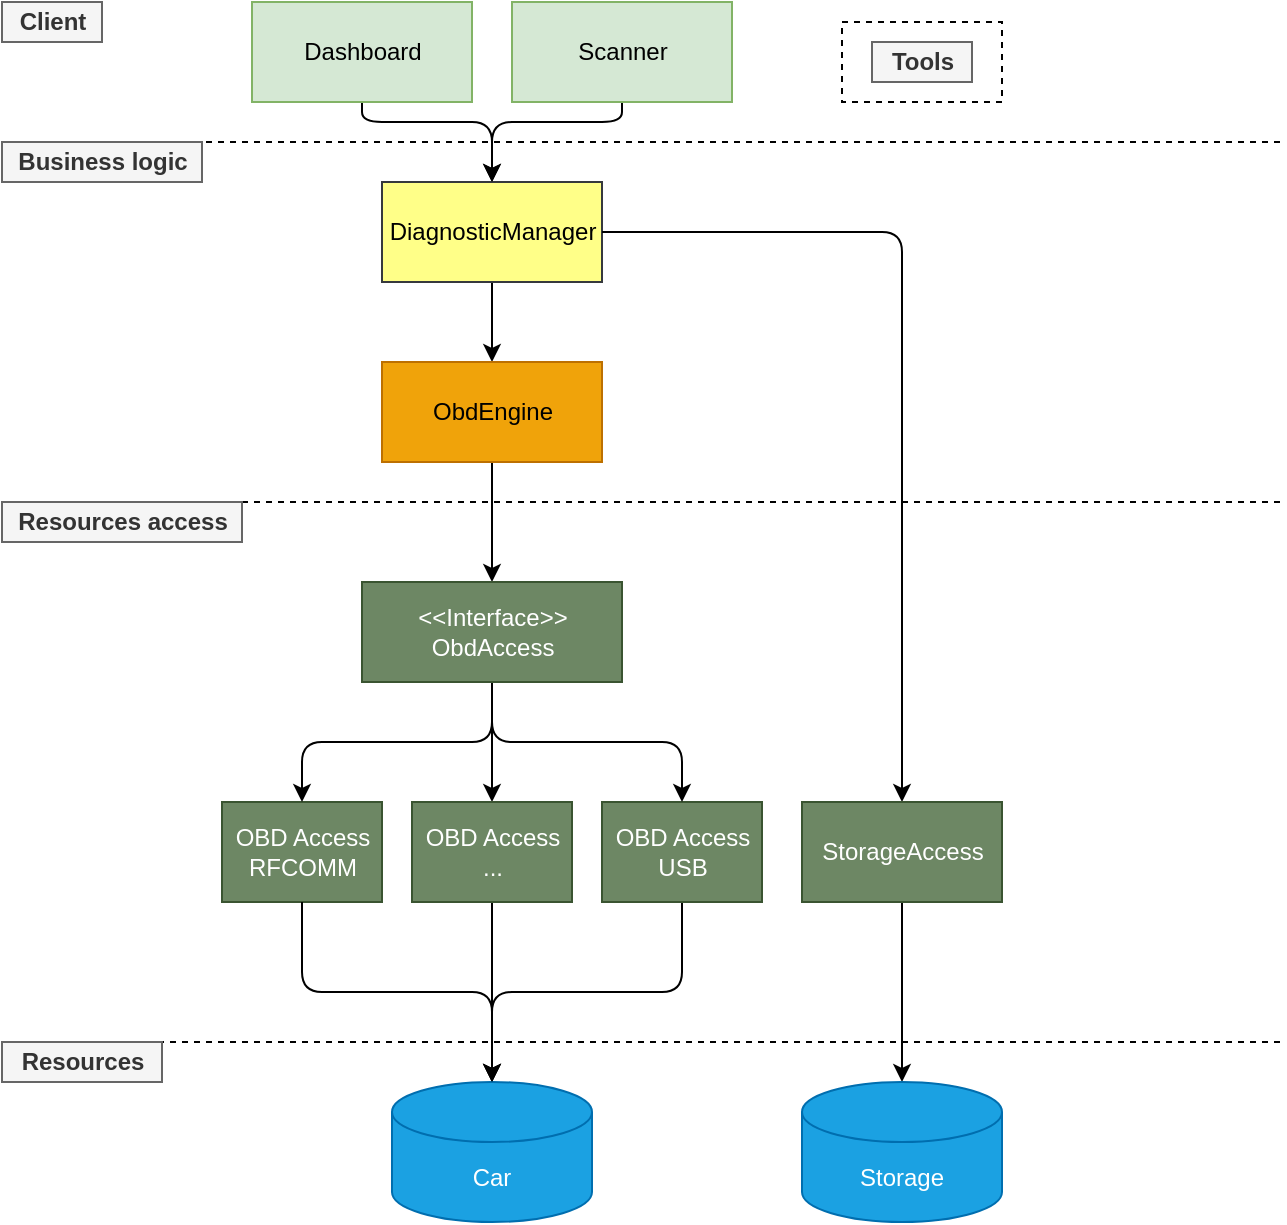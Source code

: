 <mxfile version="15.8.4" type="device" pages="7"><diagram id="Eblkz7ydq36cEkhcAAzR" name="System project"><mxGraphModel dx="1350" dy="878" grid="1" gridSize="10" guides="1" tooltips="1" connect="1" arrows="1" fold="1" page="1" pageScale="1" pageWidth="827" pageHeight="1169" math="0" shadow="0"><root><mxCell id="0"/><mxCell id="1" parent="0"/><mxCell id="wrZVpMu9qTemlNpb2qhN-36" style="edgeStyle=orthogonalEdgeStyle;rounded=1;orthogonalLoop=1;jettySize=auto;html=1;exitX=0.5;exitY=1;exitDx=0;exitDy=0;entryX=0.5;entryY=0;entryDx=0;entryDy=0;entryPerimeter=0;" parent="1" source="wrZVpMu9qTemlNpb2qhN-34" target="wrZVpMu9qTemlNpb2qhN-24" edge="1"><mxGeometry relative="1" as="geometry"><mxPoint x="245" y="450" as="targetPoint"/></mxGeometry></mxCell><mxCell id="wrZVpMu9qTemlNpb2qhN-4" style="edgeStyle=orthogonalEdgeStyle;rounded=1;orthogonalLoop=1;jettySize=auto;html=1;exitX=0.5;exitY=1;exitDx=0;exitDy=0;entryX=0.5;entryY=0;entryDx=0;entryDy=0;" parent="1" source="wrZVpMu9qTemlNpb2qhN-2" target="wrZVpMu9qTemlNpb2qhN-3" edge="1"><mxGeometry relative="1" as="geometry"><Array as="points"><mxPoint x="180" y="60"/><mxPoint x="245" y="60"/></Array></mxGeometry></mxCell><mxCell id="wrZVpMu9qTemlNpb2qhN-2" value="Dashboard" style="html=1;fillColor=#d5e8d4;strokeColor=#82b366;" parent="1" vertex="1"><mxGeometry x="125" width="110" height="50" as="geometry"/></mxCell><mxCell id="wrZVpMu9qTemlNpb2qhN-6" value="" style="edgeStyle=orthogonalEdgeStyle;rounded=0;orthogonalLoop=1;jettySize=auto;html=1;" parent="1" source="wrZVpMu9qTemlNpb2qhN-3" target="wrZVpMu9qTemlNpb2qhN-5" edge="1"><mxGeometry relative="1" as="geometry"/></mxCell><mxCell id="wrZVpMu9qTemlNpb2qhN-3" value="&lt;div&gt;DiagnosticManager&lt;/div&gt;" style="html=1;fillColor=#ffff88;strokeColor=#36393d;" parent="1" vertex="1"><mxGeometry x="190" y="90" width="110" height="50" as="geometry"/></mxCell><mxCell id="wrZVpMu9qTemlNpb2qhN-8" value="" style="edgeStyle=orthogonalEdgeStyle;rounded=0;orthogonalLoop=1;jettySize=auto;html=1;entryX=0.5;entryY=0;entryDx=0;entryDy=0;" parent="1" source="wrZVpMu9qTemlNpb2qhN-5" target="wrZVpMu9qTemlNpb2qhN-10" edge="1"><mxGeometry relative="1" as="geometry"/></mxCell><mxCell id="wrZVpMu9qTemlNpb2qhN-33" style="edgeStyle=orthogonalEdgeStyle;rounded=1;orthogonalLoop=1;jettySize=auto;html=1;exitX=1;exitY=0.5;exitDx=0;exitDy=0;entryX=0.5;entryY=0;entryDx=0;entryDy=0;" parent="1" source="wrZVpMu9qTemlNpb2qhN-3" target="wrZVpMu9qTemlNpb2qhN-18" edge="1"><mxGeometry relative="1" as="geometry"><mxPoint x="460" y="530" as="targetPoint"/></mxGeometry></mxCell><mxCell id="wrZVpMu9qTemlNpb2qhN-5" value="ObdEngine" style="html=1;fillColor=#f0a30a;fontColor=#000000;strokeColor=#BD7000;" parent="1" vertex="1"><mxGeometry x="190" y="180" width="110" height="50" as="geometry"/></mxCell><mxCell id="wrZVpMu9qTemlNpb2qhN-7" value="&lt;div&gt;OBD Access &lt;br&gt;&lt;/div&gt;&lt;div&gt;RFCOMM&lt;/div&gt;" style="html=1;fillColor=#6d8764;strokeColor=#3A5431;fontColor=#ffffff;" parent="1" vertex="1"><mxGeometry x="110" y="400" width="80" height="50" as="geometry"/></mxCell><mxCell id="wrZVpMu9qTemlNpb2qhN-15" style="edgeStyle=orthogonalEdgeStyle;rounded=1;orthogonalLoop=1;jettySize=auto;html=1;exitX=0.5;exitY=1;exitDx=0;exitDy=0;entryX=0.5;entryY=0;entryDx=0;entryDy=0;entryPerimeter=0;" parent="1" source="wrZVpMu9qTemlNpb2qhN-9" target="wrZVpMu9qTemlNpb2qhN-24" edge="1"><mxGeometry relative="1" as="geometry"><mxPoint x="245" y="450" as="targetPoint"/></mxGeometry></mxCell><mxCell id="wrZVpMu9qTemlNpb2qhN-9" value="&lt;div&gt;OBD Access&lt;/div&gt;&lt;div&gt;USB&lt;br&gt;&lt;/div&gt;" style="html=1;fillColor=#6d8764;strokeColor=#3A5431;fontColor=#ffffff;" parent="1" vertex="1"><mxGeometry x="300" y="400" width="80" height="50" as="geometry"/></mxCell><mxCell id="wrZVpMu9qTemlNpb2qhN-11" style="edgeStyle=orthogonalEdgeStyle;rounded=1;orthogonalLoop=1;jettySize=auto;html=1;exitX=0.5;exitY=1;exitDx=0;exitDy=0;entryX=0.5;entryY=0;entryDx=0;entryDy=0;" parent="1" source="wrZVpMu9qTemlNpb2qhN-10" target="wrZVpMu9qTemlNpb2qhN-7" edge="1"><mxGeometry relative="1" as="geometry"/></mxCell><mxCell id="wrZVpMu9qTemlNpb2qhN-12" style="edgeStyle=orthogonalEdgeStyle;rounded=1;orthogonalLoop=1;jettySize=auto;html=1;exitX=0.5;exitY=1;exitDx=0;exitDy=0;entryX=0.5;entryY=0;entryDx=0;entryDy=0;strokeColor=default;" parent="1" source="wrZVpMu9qTemlNpb2qhN-10" target="wrZVpMu9qTemlNpb2qhN-9" edge="1"><mxGeometry relative="1" as="geometry"/></mxCell><mxCell id="wrZVpMu9qTemlNpb2qhN-35" style="edgeStyle=orthogonalEdgeStyle;rounded=1;orthogonalLoop=1;jettySize=auto;html=1;exitX=0.5;exitY=1;exitDx=0;exitDy=0;entryX=0.5;entryY=0;entryDx=0;entryDy=0;" parent="1" source="wrZVpMu9qTemlNpb2qhN-10" target="wrZVpMu9qTemlNpb2qhN-34" edge="1"><mxGeometry relative="1" as="geometry"/></mxCell><mxCell id="wrZVpMu9qTemlNpb2qhN-10" value="&lt;div&gt;&amp;lt;&amp;lt;Interface&amp;gt;&amp;gt;&lt;/div&gt;ObdAccess" style="html=1;fillColor=#6d8764;strokeColor=#3A5431;fontColor=#ffffff;" parent="1" vertex="1"><mxGeometry x="180" y="290" width="130" height="50" as="geometry"/></mxCell><mxCell id="wrZVpMu9qTemlNpb2qhN-37" style="edgeStyle=orthogonalEdgeStyle;rounded=1;orthogonalLoop=1;jettySize=auto;html=1;exitX=0.5;exitY=1;exitDx=0;exitDy=0;entryX=0.5;entryY=0;entryDx=0;entryDy=0;entryPerimeter=0;strokeColor=default;" parent="1" source="wrZVpMu9qTemlNpb2qhN-18" target="wrZVpMu9qTemlNpb2qhN-26" edge="1"><mxGeometry relative="1" as="geometry"/></mxCell><mxCell id="wrZVpMu9qTemlNpb2qhN-18" value="StorageAccess" style="html=1;fillColor=#6d8764;fontColor=#ffffff;strokeColor=#3A5431;" parent="1" vertex="1"><mxGeometry x="400" y="400" width="100" height="50" as="geometry"/></mxCell><mxCell id="wrZVpMu9qTemlNpb2qhN-24" value="Car" style="shape=cylinder3;whiteSpace=wrap;html=1;boundedLbl=1;backgroundOutline=1;size=15;fillColor=#1ba1e2;fontColor=#ffffff;strokeColor=#006EAF;" parent="1" vertex="1"><mxGeometry x="195" y="540" width="100" height="70" as="geometry"/></mxCell><mxCell id="wrZVpMu9qTemlNpb2qhN-26" value="Storage" style="shape=cylinder3;whiteSpace=wrap;html=1;boundedLbl=1;backgroundOutline=1;size=15;fillColor=#1ba1e2;fontColor=#ffffff;strokeColor=#006EAF;" parent="1" vertex="1"><mxGeometry x="400" y="540" width="100" height="70" as="geometry"/></mxCell><mxCell id="wrZVpMu9qTemlNpb2qhN-30" value="" style="endArrow=none;dashed=1;html=1;rounded=0;startArrow=none;" parent="1" edge="1"><mxGeometry width="50" height="50" relative="1" as="geometry"><mxPoint y="70" as="sourcePoint"/><mxPoint x="640" y="70" as="targetPoint"/></mxGeometry></mxCell><mxCell id="wrZVpMu9qTemlNpb2qhN-31" value="" style="endArrow=none;dashed=1;html=1;rounded=0;" parent="1" edge="1"><mxGeometry width="50" height="50" relative="1" as="geometry"><mxPoint y="250" as="sourcePoint"/><mxPoint x="640" y="250" as="targetPoint"/></mxGeometry></mxCell><mxCell id="wrZVpMu9qTemlNpb2qhN-32" value="" style="endArrow=none;dashed=1;html=1;rounded=0;" parent="1" edge="1"><mxGeometry width="50" height="50" relative="1" as="geometry"><mxPoint y="520" as="sourcePoint"/><mxPoint x="640" y="520" as="targetPoint"/></mxGeometry></mxCell><mxCell id="wrZVpMu9qTemlNpb2qhN-34" value="&lt;div&gt;OBD Access &lt;br&gt;&lt;/div&gt;&lt;div&gt;...&lt;/div&gt;" style="html=1;fillColor=#6d8764;strokeColor=#3A5431;fontColor=#ffffff;" parent="1" vertex="1"><mxGeometry x="205" y="400" width="80" height="50" as="geometry"/></mxCell><mxCell id="sGM55MWIoG-JUmspsjVh-1" value="&lt;b&gt;Client&lt;/b&gt;" style="text;html=1;align=center;verticalAlign=middle;resizable=0;points=[];autosize=1;strokeColor=#666666;fillColor=#f5f5f5;fontColor=#333333;" parent="1" vertex="1"><mxGeometry width="50" height="20" as="geometry"/></mxCell><mxCell id="sGM55MWIoG-JUmspsjVh-3" value="&lt;b&gt;Resources access&lt;/b&gt;" style="text;html=1;align=center;verticalAlign=middle;resizable=0;points=[];autosize=1;strokeColor=#666666;fillColor=#f5f5f5;fontColor=#333333;" parent="1" vertex="1"><mxGeometry y="250" width="120" height="20" as="geometry"/></mxCell><mxCell id="sGM55MWIoG-JUmspsjVh-4" value="&lt;b&gt;Resources&lt;/b&gt;" style="text;html=1;align=center;verticalAlign=middle;resizable=0;points=[];autosize=1;strokeColor=#666666;fillColor=#f5f5f5;fontColor=#333333;" parent="1" vertex="1"><mxGeometry y="520" width="80" height="20" as="geometry"/></mxCell><mxCell id="sGM55MWIoG-JUmspsjVh-2" value="&lt;b&gt;Business logic&lt;/b&gt;" style="text;html=1;align=center;verticalAlign=middle;resizable=0;points=[];autosize=1;strokeColor=#666666;fillColor=#f5f5f5;fontColor=#333333;" parent="1" vertex="1"><mxGeometry y="70" width="100" height="20" as="geometry"/></mxCell><mxCell id="sGM55MWIoG-JUmspsjVh-7" value="" style="rounded=0;whiteSpace=wrap;html=1;dashed=1;" parent="1" vertex="1"><mxGeometry x="420" y="10" width="80" height="40" as="geometry"/></mxCell><mxCell id="sGM55MWIoG-JUmspsjVh-8" value="&lt;b&gt;Tools&lt;/b&gt;" style="text;html=1;align=center;verticalAlign=middle;resizable=0;points=[];autosize=1;strokeColor=#666666;fillColor=#f5f5f5;fontColor=#333333;" parent="1" vertex="1"><mxGeometry x="435" y="20" width="50" height="20" as="geometry"/></mxCell><mxCell id="wrZVpMu9qTemlNpb2qhN-14" value="" style="edgeStyle=orthogonalEdgeStyle;rounded=1;orthogonalLoop=1;jettySize=auto;html=1;exitX=0.5;exitY=1;exitDx=0;exitDy=0;entryX=0.5;entryY=0;entryDx=0;entryDy=0;entryPerimeter=0;" parent="1" source="wrZVpMu9qTemlNpb2qhN-7" target="wrZVpMu9qTemlNpb2qhN-24" edge="1"><mxGeometry relative="1" as="geometry"><mxPoint x="245" y="450" as="targetPoint"/></mxGeometry></mxCell><mxCell id="1Q0bcrC04NjzK_FqETda-4" style="edgeStyle=orthogonalEdgeStyle;rounded=1;orthogonalLoop=1;jettySize=auto;html=1;exitX=0.5;exitY=1;exitDx=0;exitDy=0;" parent="1" source="1Q0bcrC04NjzK_FqETda-3" target="wrZVpMu9qTemlNpb2qhN-3" edge="1"><mxGeometry relative="1" as="geometry"><Array as="points"><mxPoint x="310" y="60"/><mxPoint x="245" y="60"/></Array></mxGeometry></mxCell><mxCell id="1Q0bcrC04NjzK_FqETda-3" value="Scanner" style="html=1;fillColor=#d5e8d4;strokeColor=#82b366;" parent="1" vertex="1"><mxGeometry x="255" width="110" height="50" as="geometry"/></mxCell></root></mxGraphModel></diagram><diagram id="hPBxp3c6GvDHZrLhAjdE" name="ObdAccess"><mxGraphModel dx="1350" dy="878" grid="1" gridSize="10" guides="1" tooltips="1" connect="1" arrows="1" fold="1" page="1" pageScale="1" pageWidth="827" pageHeight="1169" math="0" shadow="0"><root><mxCell id="4GkIKCIpm-5E7sdGIat--0"/><mxCell id="4GkIKCIpm-5E7sdGIat--1" parent="4GkIKCIpm-5E7sdGIat--0"/><mxCell id="pNb6M-3uCnVwQTCYOCMN-6" value="" style="edgeStyle=orthogonalEdgeStyle;rounded=0;orthogonalLoop=1;jettySize=auto;html=1;startArrow=block;startFill=0;endArrow=none;endFill=0;startSize=10;entryX=0.5;entryY=0;entryDx=0;entryDy=0;exitX=0.499;exitY=1.005;exitDx=0;exitDy=0;exitPerimeter=0;" parent="4GkIKCIpm-5E7sdGIat--1" source="SKNM0WLe2hemPjMfySuO-2" target="pNb6M-3uCnVwQTCYOCMN-0" edge="1"><mxGeometry relative="1" as="geometry"><mxPoint x="634" y="105.0" as="targetPoint"/></mxGeometry></mxCell><mxCell id="pNb6M-3uCnVwQTCYOCMN-9" value="" style="edgeStyle=orthogonalEdgeStyle;rounded=0;orthogonalLoop=1;jettySize=auto;html=1;startArrow=block;startFill=0;endArrow=none;endFill=0;startSize=10;entryX=0.5;entryY=0;entryDx=0;entryDy=0;exitX=0.5;exitY=1;exitDx=0;exitDy=0;exitPerimeter=0;" parent="4GkIKCIpm-5E7sdGIat--1" source="SKNM0WLe2hemPjMfySuO-2" target="eOvpmCGpznd-FRcf2ove-0" edge="1"><mxGeometry relative="1" as="geometry"><mxPoint x="170" y="130" as="targetPoint"/></mxGeometry></mxCell><mxCell id="SKNM0WLe2hemPjMfySuO-0" value="IOBD Access" style="swimlane;fontStyle=1;align=center;verticalAlign=middle;childLayout=stackLayout;horizontal=1;startSize=29;horizontalStack=0;resizeParent=1;resizeParentMax=0;resizeLast=0;collapsible=0;marginBottom=0;html=1;" parent="4GkIKCIpm-5E7sdGIat--1" vertex="1"><mxGeometry x="344" y="40" width="140" height="150" as="geometry"/></mxCell><mxCell id="SKNM0WLe2hemPjMfySuO-2" value="&lt;div&gt;&lt;span&gt;Connect()&lt;/span&gt;&lt;br&gt;&lt;/div&gt;&lt;div&gt;Close()&lt;/div&gt;&lt;div&gt;Reconnect()&lt;/div&gt;&lt;div&gt;Transaction()&lt;br&gt;&lt;/div&gt;&lt;div&gt;(Send Receive)&lt;br&gt;&lt;/div&gt;&lt;div&gt;GetDeviceID()&lt;/div&gt;&lt;div&gt;GetConnectionType()&lt;/div&gt;&lt;div&gt;GetConnectionState()&lt;/div&gt;" style="text;html=1;strokeColor=none;fillColor=none;align=left;verticalAlign=middle;spacingLeft=4;spacingRight=4;overflow=hidden;rotatable=0;points=[[0,0.5],[1,0.5]];portConstraint=eastwest;" parent="SKNM0WLe2hemPjMfySuO-0" vertex="1"><mxGeometry y="29" width="140" height="121" as="geometry"/></mxCell><mxCell id="eOvpmCGpznd-FRcf2ove-0" value="USB Access" style="swimlane;fontStyle=1;align=center;verticalAlign=middle;childLayout=stackLayout;horizontal=1;startSize=29;horizontalStack=0;resizeParent=1;resizeParentMax=0;resizeLast=0;collapsible=0;marginBottom=0;html=1;" parent="4GkIKCIpm-5E7sdGIat--1" vertex="1"><mxGeometry x="40" y="270" width="140" height="150" as="geometry"/></mxCell><mxCell id="eOvpmCGpznd-FRcf2ove-1" value="&lt;div&gt;&lt;span&gt;Connect()&lt;/span&gt;&lt;br&gt;&lt;/div&gt;&lt;div&gt;Close()&lt;/div&gt;&lt;div&gt;Reconnect()&lt;/div&gt;&lt;div&gt;Transaction()&lt;br&gt;&lt;/div&gt;&lt;div&gt;(Send Receive)&lt;br&gt;&lt;/div&gt;&lt;div&gt;GetDeviceID()&lt;/div&gt;&lt;div&gt;GetConnectionType()&lt;/div&gt;&lt;div&gt;GetConnectionState()&lt;/div&gt;" style="text;html=1;strokeColor=none;fillColor=none;align=left;verticalAlign=middle;spacingLeft=4;spacingRight=4;overflow=hidden;rotatable=0;points=[[0,0.5],[1,0.5]];portConstraint=eastwest;" parent="eOvpmCGpznd-FRcf2ove-0" vertex="1"><mxGeometry y="29" width="140" height="121" as="geometry"/></mxCell><mxCell id="pNb6M-3uCnVwQTCYOCMN-0" value="Bluetooth Access" style="swimlane;fontStyle=1;align=center;verticalAlign=middle;childLayout=stackLayout;horizontal=1;startSize=29;horizontalStack=0;resizeParent=1;resizeParentMax=0;resizeLast=0;collapsible=0;marginBottom=0;html=1;" parent="4GkIKCIpm-5E7sdGIat--1" vertex="1"><mxGeometry x="630" y="270" width="140" height="150" as="geometry"/></mxCell><mxCell id="pNb6M-3uCnVwQTCYOCMN-1" value="&lt;div&gt;&lt;span&gt;Connect()&lt;/span&gt;&lt;br&gt;&lt;/div&gt;&lt;div&gt;Close()&lt;/div&gt;&lt;div&gt;Reconnect()&lt;/div&gt;&lt;div&gt;Transaction()&lt;br&gt;&lt;/div&gt;&lt;div&gt;(Send Receive)&lt;br&gt;&lt;/div&gt;&lt;div&gt;GetDeviceID()&lt;/div&gt;&lt;div&gt;GetConnectionType()&lt;/div&gt;&lt;div&gt;GetConnectionState()&lt;/div&gt;" style="text;html=1;strokeColor=none;fillColor=none;align=left;verticalAlign=middle;spacingLeft=4;spacingRight=4;overflow=hidden;rotatable=0;points=[[0,0.5],[1,0.5]];portConstraint=eastwest;" parent="pNb6M-3uCnVwQTCYOCMN-0" vertex="1"><mxGeometry y="29" width="140" height="121" as="geometry"/></mxCell><mxCell id="aHt5o6rNk18C1RdlRAz8-5" value="" style="edgeStyle=orthogonalEdgeStyle;rounded=0;orthogonalLoop=1;jettySize=auto;html=1;" parent="4GkIKCIpm-5E7sdGIat--1" edge="1"><mxGeometry relative="1" as="geometry"><mxPoint x="725" y="-70" as="sourcePoint"/></mxGeometry></mxCell></root></mxGraphModel></diagram><diagram id="uduuVEva33_Mjz8G54ta" name="ObdEngine"><mxGraphModel dx="1350" dy="878" grid="1" gridSize="10" guides="1" tooltips="1" connect="1" arrows="1" fold="1" page="1" pageScale="1" pageWidth="827" pageHeight="1169" math="0" shadow="0"><root><mxCell id="GiUFYRfDwssM4-fyyrsC-0"/><mxCell id="GiUFYRfDwssM4-fyyrsC-1" parent="GiUFYRfDwssM4-fyyrsC-0"/><mxCell id="4nCw0jDnRT9ysIJybPEo-0" value="Engine" style="swimlane;fontStyle=1;align=center;verticalAlign=middle;childLayout=stackLayout;horizontal=1;startSize=29;horizontalStack=0;resizeParent=1;resizeParentMax=0;resizeLast=0;collapsible=0;marginBottom=0;html=1;" parent="GiUFYRfDwssM4-fyyrsC-1" vertex="1"><mxGeometry x="200" y="120" width="140" height="120" as="geometry"/></mxCell><mxCell id="4nCw0jDnRT9ysIJybPEo-1" value="GetAvailableDevices()&lt;br&gt;Connect( &amp;amp;Device)&lt;br&gt;GetAvailableCommands()&lt;br&gt;Mode0xHandlers" style="text;html=1;strokeColor=none;fillColor=none;align=left;verticalAlign=middle;spacingLeft=4;spacingRight=4;overflow=hidden;rotatable=0;points=[[0,0.5],[1,0.5]];portConstraint=eastwest;" parent="4nCw0jDnRT9ysIJybPEo-0" vertex="1"><mxGeometry y="29" width="140" height="91" as="geometry"/></mxCell><mxCell id="Chjvi6hUgAiM02XMizuL-0" value="&lt;div&gt;Supported modes:&lt;/div&gt;&lt;div&gt;1,2,3,4,5,7,9,A&lt;br&gt; &lt;/div&gt;" style="html=1;shadow=0;dashed=0;shape=mxgraph.bootstrap.rrect;rSize=5;strokeColor=#1CA5B8;strokeWidth=1;fillColor=none;fontColor=#1CA5B8;whiteSpace=wrap;align=center;verticalAlign=middle;spacingLeft=0;fontStyle=0;fontSize=16;spacing=5;" parent="GiUFYRfDwssM4-fyyrsC-1" vertex="1"><mxGeometry x="40" y="40" width="150" height="60" as="geometry"/></mxCell><mxCell id="VuCUdH97G5ME_O9qQ6Oo-16" value="" style="edgeStyle=orthogonalEdgeStyle;rounded=1;orthogonalLoop=1;jettySize=auto;html=1;entryX=0.5;entryY=0;entryDx=0;entryDy=0;exitX=0.5;exitY=1;exitDx=0;exitDy=0;exitPerimeter=0;" parent="GiUFYRfDwssM4-fyyrsC-1" source="OOQs_a86F0o8yeyueb_S-4" target="OOQs_a86F0o8yeyueb_S-5" edge="1"><mxGeometry relative="1" as="geometry"><mxPoint x="110" y="540" as="targetPoint"/></mxGeometry></mxCell><mxCell id="VuCUdH97G5ME_O9qQ6Oo-26" style="edgeStyle=orthogonalEdgeStyle;rounded=1;orthogonalLoop=1;jettySize=auto;html=1;exitX=0.5;exitY=0;exitDx=0;exitDy=0;entryX=0.5;entryY=1;entryDx=0;entryDy=0;entryPerimeter=0;startArrow=open;startFill=0;endArrow=none;endFill=0;" parent="GiUFYRfDwssM4-fyyrsC-1" source="OOQs_a86F0o8yeyueb_S-3" target="4nCw0jDnRT9ysIJybPEo-1" edge="1"><mxGeometry relative="1" as="geometry"/></mxCell><mxCell id="OOQs_a86F0o8yeyueb_S-3" value="Show Data Handler&lt;br&gt;Mode 01/02/09" style="swimlane;fontStyle=1;align=center;verticalAlign=middle;childLayout=stackLayout;horizontal=1;startSize=29;horizontalStack=0;resizeParent=1;resizeParentMax=0;resizeLast=0;collapsible=0;marginBottom=0;html=1;" parent="GiUFYRfDwssM4-fyyrsC-1" vertex="1"><mxGeometry x="40" y="340" width="140" height="80" as="geometry"/></mxCell><mxCell id="OOQs_a86F0o8yeyueb_S-4" value="GetLiveData(PID)&lt;br&gt;GetFreezeFrame(PID)&lt;br&gt;GetCarData(PID)" style="text;html=1;strokeColor=none;fillColor=none;align=left;verticalAlign=middle;spacingLeft=4;spacingRight=4;overflow=hidden;rotatable=0;points=[[0,0.5],[1,0.5]];portConstraint=eastwest;" parent="OOQs_a86F0o8yeyueb_S-3" vertex="1"><mxGeometry y="29" width="140" height="51" as="geometry"/></mxCell><mxCell id="OOQs_a86F0o8yeyueb_S-5" value="Decoders" style="swimlane;fontStyle=1;align=center;verticalAlign=middle;childLayout=stackLayout;horizontal=1;startSize=29;horizontalStack=0;resizeParent=1;resizeParentMax=0;resizeLast=0;collapsible=0;marginBottom=0;html=1;" parent="GiUFYRfDwssM4-fyyrsC-1" vertex="1"><mxGeometry x="200" y="500" width="140" height="50" as="geometry"/></mxCell><mxCell id="OOQs_a86F0o8yeyueb_S-6" value="DecodeXXX();" style="text;html=1;strokeColor=none;fillColor=none;align=left;verticalAlign=middle;spacingLeft=4;spacingRight=4;overflow=hidden;rotatable=0;points=[[0,0.5],[1,0.5]];portConstraint=eastwest;" parent="OOQs_a86F0o8yeyueb_S-5" vertex="1"><mxGeometry y="29" width="140" height="21" as="geometry"/></mxCell><mxCell id="VuCUdH97G5ME_O9qQ6Oo-0" value="KEY ENUMS" style="swimlane;fontStyle=1;align=center;verticalAlign=middle;childLayout=stackLayout;horizontal=1;startSize=29;horizontalStack=0;resizeParent=1;resizeParentMax=0;resizeLast=0;collapsible=0;marginBottom=0;html=1;" parent="GiUFYRfDwssM4-fyyrsC-1" vertex="1"><mxGeometry x="440" y="120" width="160" height="90" as="geometry"/></mxCell><mxCell id="VuCUdH97G5ME_O9qQ6Oo-1" value="SID,&lt;br&gt;PID,&lt;br&gt;Device Type (USB,BT,etc),&lt;br&gt;DTC" style="text;html=1;strokeColor=none;fillColor=none;align=left;verticalAlign=middle;spacingLeft=4;spacingRight=4;overflow=hidden;rotatable=0;points=[[0,0.5],[1,0.5]];portConstraint=eastwest;" parent="VuCUdH97G5ME_O9qQ6Oo-0" vertex="1"><mxGeometry y="29" width="160" height="61" as="geometry"/></mxCell><mxCell id="VuCUdH97G5ME_O9qQ6Oo-12" value="" style="edgeStyle=orthogonalEdgeStyle;rounded=1;orthogonalLoop=1;jettySize=auto;html=1;entryX=0.5;entryY=0;entryDx=0;entryDy=0;" parent="GiUFYRfDwssM4-fyyrsC-1" source="VuCUdH97G5ME_O9qQ6Oo-4" target="OOQs_a86F0o8yeyueb_S-5" edge="1"><mxGeometry relative="1" as="geometry"/></mxCell><mxCell id="VuCUdH97G5ME_O9qQ6Oo-25" value="" style="edgeStyle=orthogonalEdgeStyle;rounded=1;orthogonalLoop=1;jettySize=auto;html=1;entryX=0.5;entryY=1;entryDx=0;entryDy=0;entryPerimeter=0;startArrow=open;startFill=0;endArrow=none;endFill=0;" parent="GiUFYRfDwssM4-fyyrsC-1" source="VuCUdH97G5ME_O9qQ6Oo-4" target="4nCw0jDnRT9ysIJybPEo-1" edge="1"><mxGeometry relative="1" as="geometry"/></mxCell><mxCell id="VuCUdH97G5ME_O9qQ6Oo-4" value="DTC Handler&lt;br&gt;Modes 03/04/07/0A&amp;nbsp;" style="swimlane;fontStyle=1;align=center;verticalAlign=middle;childLayout=stackLayout;horizontal=1;startSize=29;horizontalStack=0;resizeParent=1;resizeParentMax=0;resizeLast=0;collapsible=0;marginBottom=0;html=1;" parent="GiUFYRfDwssM4-fyyrsC-1" vertex="1"><mxGeometry x="200" y="340" width="140" height="60" as="geometry"/></mxCell><mxCell id="VuCUdH97G5ME_O9qQ6Oo-5" value="GetDTC()&lt;br&gt;ClearDTCs()" style="text;html=1;strokeColor=none;fillColor=none;align=left;verticalAlign=middle;spacingLeft=4;spacingRight=4;overflow=hidden;rotatable=0;points=[[0,0.5],[1,0.5]];portConstraint=eastwest;" parent="VuCUdH97G5ME_O9qQ6Oo-4" vertex="1"><mxGeometry y="29" width="140" height="31" as="geometry"/></mxCell><mxCell id="VuCUdH97G5ME_O9qQ6Oo-14" value="" style="edgeStyle=orthogonalEdgeStyle;rounded=1;orthogonalLoop=1;jettySize=auto;html=1;entryX=0.5;entryY=0;entryDx=0;entryDy=0;exitX=0.5;exitY=1;exitDx=0;exitDy=0;exitPerimeter=0;" parent="GiUFYRfDwssM4-fyyrsC-1" source="VuCUdH97G5ME_O9qQ6Oo-7" target="OOQs_a86F0o8yeyueb_S-5" edge="1"><mxGeometry relative="1" as="geometry"><mxPoint x="430" y="495" as="targetPoint"/><Array as="points"><mxPoint x="430" y="460"/><mxPoint x="270" y="460"/></Array></mxGeometry></mxCell><mxCell id="VuCUdH97G5ME_O9qQ6Oo-27" style="edgeStyle=orthogonalEdgeStyle;rounded=1;orthogonalLoop=1;jettySize=auto;html=1;exitX=0.5;exitY=0;exitDx=0;exitDy=0;entryX=0.5;entryY=1;entryDx=0;entryDy=0;entryPerimeter=0;startArrow=open;startFill=0;endArrow=none;endFill=0;" parent="GiUFYRfDwssM4-fyyrsC-1" source="VuCUdH97G5ME_O9qQ6Oo-6" target="4nCw0jDnRT9ysIJybPEo-1" edge="1"><mxGeometry relative="1" as="geometry"/></mxCell><mxCell id="VuCUdH97G5ME_O9qQ6Oo-6" value="Test Handler&lt;br&gt;Mode 05" style="swimlane;fontStyle=1;align=center;verticalAlign=middle;childLayout=stackLayout;horizontal=1;startSize=29;horizontalStack=0;resizeParent=1;resizeParentMax=0;resizeLast=0;collapsible=0;marginBottom=0;html=1;" parent="GiUFYRfDwssM4-fyyrsC-1" vertex="1"><mxGeometry x="360" y="340" width="140" height="50" as="geometry"/></mxCell><mxCell id="VuCUdH97G5ME_O9qQ6Oo-7" value="GetTestResult(PID)" style="text;html=1;strokeColor=none;fillColor=none;align=left;verticalAlign=middle;spacingLeft=4;spacingRight=4;overflow=hidden;rotatable=0;points=[[0,0.5],[1,0.5]];portConstraint=eastwest;" parent="VuCUdH97G5ME_O9qQ6Oo-6" vertex="1"><mxGeometry y="29" width="140" height="21" as="geometry"/></mxCell><mxCell id="VuCUdH97G5ME_O9qQ6Oo-17" value="Uses" style="text;html=1;strokeColor=none;fillColor=none;align=center;verticalAlign=middle;whiteSpace=wrap;rounded=0;" parent="GiUFYRfDwssM4-fyyrsC-1" vertex="1"><mxGeometry x="270" y="470" width="60" height="30" as="geometry"/></mxCell><mxCell id="VuCUdH97G5ME_O9qQ6Oo-18" value="Has" style="text;html=1;strokeColor=none;fillColor=none;align=center;verticalAlign=middle;whiteSpace=wrap;rounded=0;" parent="GiUFYRfDwssM4-fyyrsC-1" vertex="1"><mxGeometry x="260" y="240" width="60" height="30" as="geometry"/></mxCell><mxCell id="0zi46m2SYBdt1b5hOCYB-0" value="BluetoothDeviceProvider" style="swimlane;fontStyle=1;align=center;verticalAlign=middle;childLayout=stackLayout;horizontal=1;startSize=29;horizontalStack=0;resizeParent=1;resizeParentMax=0;resizeLast=0;collapsible=0;marginBottom=0;html=1;" parent="GiUFYRfDwssM4-fyyrsC-1" vertex="1"><mxGeometry x="640" y="120" width="170" height="90" as="geometry"/></mxCell><mxCell id="0zi46m2SYBdt1b5hOCYB-1" value="&lt;div&gt;Scan()&lt;/div&gt;&lt;div&gt;Connect()/PairWithRfcomm()&lt;/div&gt;&lt;div&gt;GetAvailableDevices()&lt;/div&gt;" style="text;html=1;strokeColor=none;fillColor=none;align=left;verticalAlign=middle;spacingLeft=4;spacingRight=4;overflow=hidden;rotatable=0;points=[[0,0.5],[1,0.5]];portConstraint=eastwest;" parent="0zi46m2SYBdt1b5hOCYB-0" vertex="1"><mxGeometry y="29" width="170" height="61" as="geometry"/></mxCell><mxCell id="0zi46m2SYBdt1b5hOCYB-2" value="Device" style="swimlane;fontStyle=1;align=center;verticalAlign=middle;childLayout=stackLayout;horizontal=1;startSize=29;horizontalStack=0;resizeParent=1;resizeParentMax=0;resizeLast=0;collapsible=0;marginBottom=0;html=1;" parent="GiUFYRfDwssM4-fyyrsC-1" vertex="1"><mxGeometry x="640" y="270" width="170" height="80" as="geometry"/></mxCell><mxCell id="0zi46m2SYBdt1b5hOCYB-3" value="String Description;&lt;br&gt;String FilePath;&lt;br&gt;Enum ConnectionType;" style="text;html=1;strokeColor=none;fillColor=none;align=left;verticalAlign=middle;spacingLeft=4;spacingRight=4;overflow=hidden;rotatable=0;points=[[0,0.5],[1,0.5]];portConstraint=eastwest;" parent="0zi46m2SYBdt1b5hOCYB-2" vertex="1"><mxGeometry y="29" width="170" height="51" as="geometry"/></mxCell></root></mxGraphModel></diagram><diagram id="QRvWvVwpddVXUF0TebDW" name="DiagnosticManager"><mxGraphModel dx="1350" dy="878" grid="1" gridSize="10" guides="1" tooltips="1" connect="1" arrows="1" fold="1" page="1" pageScale="1" pageWidth="827" pageHeight="1169" math="0" shadow="0"><root><mxCell id="q7_aSw18dalc8mLdVvqV-0"/><mxCell id="q7_aSw18dalc8mLdVvqV-1" parent="q7_aSw18dalc8mLdVvqV-0"/><mxCell id="rXv6dJtKB-1wCQTlgiwI-0" value="Manager" style="swimlane;fontStyle=1;align=center;verticalAlign=middle;childLayout=stackLayout;horizontal=1;startSize=29;horizontalStack=0;resizeParent=1;resizeParentMax=0;resizeLast=0;collapsible=0;marginBottom=0;html=1;" parent="q7_aSw18dalc8mLdVvqV-1" vertex="1"><mxGeometry x="200" y="110" width="160" height="120" as="geometry"/></mxCell><mxCell id="rXv6dJtKB-1wCQTlgiwI-1" value="*Engine;&lt;br&gt;Queue&amp;lt;Command&amp;gt; queue;&lt;br&gt;List&amp;lt;Data&amp;gt; Buffer;&lt;br&gt;RunQueue();&lt;br&gt;StopQueue();&lt;br&gt;" style="text;html=1;strokeColor=none;fillColor=none;align=left;verticalAlign=middle;spacingLeft=4;spacingRight=4;overflow=hidden;rotatable=0;points=[[0,0.5],[1,0.5]];portConstraint=eastwest;" parent="rXv6dJtKB-1wCQTlgiwI-0" vertex="1"><mxGeometry y="29" width="160" height="91" as="geometry"/></mxCell><mxCell id="rXv6dJtKB-1wCQTlgiwI-2" value="&lt;div&gt;Supported modes:&lt;/div&gt;&lt;div&gt;1,2,3,4,5,7,9,A&lt;br&gt; &lt;/div&gt;" style="html=1;shadow=0;dashed=0;shape=mxgraph.bootstrap.rrect;rSize=5;strokeColor=#1CA5B8;strokeWidth=1;fillColor=none;fontColor=#1CA5B8;whiteSpace=wrap;align=center;verticalAlign=middle;spacingLeft=0;fontStyle=0;fontSize=16;spacing=5;" parent="q7_aSw18dalc8mLdVvqV-1" vertex="1"><mxGeometry x="40" y="40" width="150" height="60" as="geometry"/></mxCell><mxCell id="0RupSh5tZk3L8mOVCSKK-8" value="Command" style="swimlane;fontStyle=1;align=center;verticalAlign=middle;childLayout=stackLayout;horizontal=1;startSize=20;horizontalStack=0;resizeParent=1;resizeParentMax=0;resizeLast=0;collapsible=0;marginBottom=0;html=1;" parent="q7_aSw18dalc8mLdVvqV-1" vertex="1"><mxGeometry x="60" y="150" width="70" height="50" as="geometry"/></mxCell><mxCell id="0RupSh5tZk3L8mOVCSKK-9" value="QueryList;&lt;br&gt;Receiver;" style="text;html=1;strokeColor=none;fillColor=none;align=left;verticalAlign=middle;spacingLeft=4;spacingRight=4;overflow=hidden;rotatable=0;points=[[0,0.5],[1,0.5]];portConstraint=eastwest;" parent="0RupSh5tZk3L8mOVCSKK-8" vertex="1"><mxGeometry y="20" width="70" height="30" as="geometry"/></mxCell><mxCell id="CQLalm6GR45onphS19Rr-8" value="" style="edgeStyle=orthogonalEdgeStyle;rounded=0;orthogonalLoop=1;jettySize=auto;html=1;endArrow=diamondThin;endFill=0;entryX=0.5;entryY=1;entryDx=0;entryDy=0;entryPerimeter=0;endSize=20;" parent="q7_aSw18dalc8mLdVvqV-1" source="0RupSh5tZk3L8mOVCSKK-10" target="rXv6dJtKB-1wCQTlgiwI-1" edge="1"><mxGeometry relative="1" as="geometry"/></mxCell><mxCell id="0RupSh5tZk3L8mOVCSKK-10" value="Data" style="swimlane;fontStyle=1;align=center;verticalAlign=middle;childLayout=stackLayout;horizontal=1;startSize=29;horizontalStack=0;resizeParent=1;resizeParentMax=0;resizeLast=0;collapsible=0;marginBottom=0;html=1;" parent="q7_aSw18dalc8mLdVvqV-1" vertex="1"><mxGeometry x="210" y="270" width="140" height="80" as="geometry"/></mxCell><mxCell id="0RupSh5tZk3L8mOVCSKK-11" value="Timestamp;&lt;br&gt;PID;&lt;br&gt;Data;" style="text;html=1;strokeColor=none;fillColor=none;align=left;verticalAlign=middle;spacingLeft=4;spacingRight=4;overflow=hidden;rotatable=0;points=[[0,0.5],[1,0.5]];portConstraint=eastwest;" parent="0RupSh5tZk3L8mOVCSKK-10" vertex="1"><mxGeometry y="29" width="140" height="51" as="geometry"/></mxCell><mxCell id="CQLalm6GR45onphS19Rr-6" value="" style="edgeStyle=orthogonalEdgeStyle;rounded=0;orthogonalLoop=1;jettySize=auto;html=1;endArrow=diamondThin;endFill=0;endSize=20;" parent="q7_aSw18dalc8mLdVvqV-1" source="0RupSh5tZk3L8mOVCSKK-9" target="rXv6dJtKB-1wCQTlgiwI-1" edge="1"><mxGeometry relative="1" as="geometry"/></mxCell></root></mxGraphModel></diagram><diagram id="bsSwrs8Xaa75fqUm2HVk" name="FileAccess"><mxGraphModel dx="1350" dy="878" grid="1" gridSize="10" guides="1" tooltips="1" connect="1" arrows="1" fold="1" page="1" pageScale="1" pageWidth="827" pageHeight="1169" math="0" shadow="0"><root><mxCell id="Pj6D5E0TLZolJyHUwd42-0"/><mxCell id="Pj6D5E0TLZolJyHUwd42-1" parent="Pj6D5E0TLZolJyHUwd42-0"/><mxCell id="cH4Jse0jUKrvBAFyK8bz-0" value="&amp;lt;&amp;lt;interface&amp;gt;&amp;gt;&lt;br&gt;StorageAccess" style="swimlane;fontStyle=1;align=center;verticalAlign=middle;childLayout=stackLayout;horizontal=1;startSize=29;horizontalStack=0;resizeParent=1;resizeParentMax=0;resizeLast=0;collapsible=0;marginBottom=0;html=1;" parent="Pj6D5E0TLZolJyHUwd42-1" vertex="1"><mxGeometry x="200" y="110" width="160" height="70" as="geometry"/></mxCell><mxCell id="cH4Jse0jUKrvBAFyK8bz-1" value="SaveFileAs();&lt;br&gt;LoadFileFrom();" style="text;html=1;strokeColor=none;fillColor=none;align=left;verticalAlign=middle;spacingLeft=4;spacingRight=4;overflow=hidden;rotatable=0;points=[[0,0.5],[1,0.5]];portConstraint=eastwest;" parent="cH4Jse0jUKrvBAFyK8bz-0" vertex="1"><mxGeometry y="29" width="160" height="41" as="geometry"/></mxCell><mxCell id="cH4Jse0jUKrvBAFyK8bz-5" value="" style="edgeStyle=orthogonalEdgeStyle;rounded=0;orthogonalLoop=1;jettySize=auto;html=1;entryX=0.5;entryY=1;entryDx=0;entryDy=0;entryPerimeter=0;endArrow=block;endFill=0;" parent="Pj6D5E0TLZolJyHUwd42-1" source="cH4Jse0jUKrvBAFyK8bz-2" target="cH4Jse0jUKrvBAFyK8bz-1" edge="1"><mxGeometry relative="1" as="geometry"/></mxCell><mxCell id="cH4Jse0jUKrvBAFyK8bz-2" value="DeviceStorageAccess" style="swimlane;fontStyle=1;align=center;verticalAlign=middle;childLayout=stackLayout;horizontal=1;startSize=29;horizontalStack=0;resizeParent=1;resizeParentMax=0;resizeLast=0;collapsible=0;marginBottom=0;html=1;" parent="Pj6D5E0TLZolJyHUwd42-1" vertex="1"><mxGeometry x="200" y="220" width="160" height="70" as="geometry"/></mxCell><mxCell id="cH4Jse0jUKrvBAFyK8bz-3" value="SaveFileAs();&lt;br&gt;LoadFileFrom();" style="text;html=1;strokeColor=none;fillColor=none;align=left;verticalAlign=middle;spacingLeft=4;spacingRight=4;overflow=hidden;rotatable=0;points=[[0,0.5],[1,0.5]];portConstraint=eastwest;" parent="cH4Jse0jUKrvBAFyK8bz-2" vertex="1"><mxGeometry y="29" width="160" height="41" as="geometry"/></mxCell><mxCell id="bdPYpEJBVO3lcXoAbFWn-0" value="Serializer" style="swimlane;fontStyle=1;align=center;verticalAlign=middle;childLayout=stackLayout;horizontal=1;startSize=29;horizontalStack=0;resizeParent=1;resizeParentMax=0;resizeLast=0;collapsible=0;marginBottom=0;html=1;" parent="Pj6D5E0TLZolJyHUwd42-1" vertex="1"><mxGeometry x="400" y="110" width="140" height="80" as="geometry"/></mxCell><mxCell id="bdPYpEJBVO3lcXoAbFWn-1" value="ExportToCsv(Data);&lt;br&gt;ExportToPdf(Data);&lt;br&gt;ExportToTxt(Data);" style="text;html=1;strokeColor=none;fillColor=none;align=left;verticalAlign=middle;spacingLeft=4;spacingRight=4;overflow=hidden;rotatable=0;points=[[0,0.5],[1,0.5]];portConstraint=eastwest;" parent="bdPYpEJBVO3lcXoAbFWn-0" vertex="1"><mxGeometry y="29" width="140" height="51" as="geometry"/></mxCell></root></mxGraphModel></diagram><diagram id="KKmXgfIN7aJNwQ4W2Ws5" name="Dashboard"><mxGraphModel dx="1350" dy="878" grid="1" gridSize="10" guides="1" tooltips="1" connect="1" arrows="1" fold="1" page="1" pageScale="1" pageWidth="827" pageHeight="1169" math="0" shadow="0"><root><mxCell id="ES42lZacGnedRR9deiQv-0"/><mxCell id="ES42lZacGnedRR9deiQv-1" parent="ES42lZacGnedRR9deiQv-0"/><mxCell id="ES42lZacGnedRR9deiQv-6" value="Fluffy Dashboard" style="strokeWidth=1;shadow=0;dashed=0;align=center;html=1;shape=mxgraph.mockup.containers.window;align=left;verticalAlign=top;spacingLeft=8;strokeColor2=#008cff;strokeColor3=#c4c4c4;fontColor=#666666;mainText=;fontSize=17;labelBackgroundColor=none;" parent="ES42lZacGnedRR9deiQv-1" vertex="1"><mxGeometry x="40" y="80" width="550" height="380" as="geometry"/></mxCell><mxCell id="ES42lZacGnedRR9deiQv-7" value="" style="rounded=0;whiteSpace=wrap;html=1;" parent="ES42lZacGnedRR9deiQv-1" vertex="1"><mxGeometry x="40" y="110" width="550" height="30" as="geometry"/></mxCell><mxCell id="ES42lZacGnedRR9deiQv-8" value="" style="ellipse;whiteSpace=wrap;html=1;aspect=fixed;fillColor=#00FF00;" parent="ES42lZacGnedRR9deiQv-1" vertex="1"><mxGeometry x="50" y="120" width="10" height="10" as="geometry"/></mxCell><mxCell id="ES42lZacGnedRR9deiQv-9" value="Connected" style="text;html=1;strokeColor=none;fillColor=none;align=center;verticalAlign=middle;whiteSpace=wrap;rounded=0;" parent="ES42lZacGnedRR9deiQv-1" vertex="1"><mxGeometry x="70" y="110" width="60" height="30" as="geometry"/></mxCell><mxCell id="ES42lZacGnedRR9deiQv-10" value="" style="sketch=0;pointerEvents=1;shadow=0;dashed=0;html=1;strokeColor=none;fillColor=#505050;labelPosition=center;verticalLabelPosition=bottom;verticalAlign=top;outlineConnect=0;align=center;shape=mxgraph.office.concepts.settings;" parent="ES42lZacGnedRR9deiQv-1" vertex="1"><mxGeometry x="560" y="115" width="20" height="20" as="geometry"/></mxCell><mxCell id="ES42lZacGnedRR9deiQv-11" value="" style="sketch=0;outlineConnect=0;fontColor=#232F3E;gradientColor=none;fillColor=#232F3D;strokeColor=none;dashed=0;verticalLabelPosition=bottom;verticalAlign=top;align=center;html=1;fontSize=12;fontStyle=0;aspect=fixed;pointerEvents=1;shape=mxgraph.aws4.question;" parent="ES42lZacGnedRR9deiQv-1" vertex="1"><mxGeometry x="540" y="115" width="10.51" height="20" as="geometry"/></mxCell><mxCell id="ES42lZacGnedRR9deiQv-12" value="" style="rounded=0;whiteSpace=wrap;html=1;fillColor=#FFFFFF;" parent="ES42lZacGnedRR9deiQv-1" vertex="1"><mxGeometry x="339" y="110" width="150" height="30" as="geometry"/></mxCell><mxCell id="ES42lZacGnedRR9deiQv-13" value="" style="ellipse;whiteSpace=wrap;html=1;fillColor=#FFFFFF;" parent="ES42lZacGnedRR9deiQv-1" vertex="1"><mxGeometry x="349" y="110" width="30" height="30" as="geometry"/></mxCell><mxCell id="ES42lZacGnedRR9deiQv-14" value="1" style="text;html=1;strokeColor=none;fillColor=none;align=center;verticalAlign=middle;whiteSpace=wrap;rounded=0;" parent="ES42lZacGnedRR9deiQv-1" vertex="1"><mxGeometry x="359" y="110" width="10" height="30" as="geometry"/></mxCell><mxCell id="ES42lZacGnedRR9deiQv-15" value="" style="ellipse;whiteSpace=wrap;html=1;fillColor=#FFFFFF;" parent="ES42lZacGnedRR9deiQv-1" vertex="1"><mxGeometry x="399" y="110" width="30" height="30" as="geometry"/></mxCell><mxCell id="ES42lZacGnedRR9deiQv-16" value="2" style="text;html=1;strokeColor=none;fillColor=none;align=center;verticalAlign=middle;whiteSpace=wrap;rounded=0;" parent="ES42lZacGnedRR9deiQv-1" vertex="1"><mxGeometry x="409" y="110" width="10" height="30" as="geometry"/></mxCell><mxCell id="ES42lZacGnedRR9deiQv-17" value="" style="ellipse;whiteSpace=wrap;html=1;fillColor=#FFFFFF;" parent="ES42lZacGnedRR9deiQv-1" vertex="1"><mxGeometry x="449" y="110" width="30" height="30" as="geometry"/></mxCell><mxCell id="ES42lZacGnedRR9deiQv-18" value="3" style="text;html=1;strokeColor=none;fillColor=none;align=center;verticalAlign=middle;whiteSpace=wrap;rounded=0;" parent="ES42lZacGnedRR9deiQv-1" vertex="1"><mxGeometry x="459" y="110" width="10" height="30" as="geometry"/></mxCell><mxCell id="ES42lZacGnedRR9deiQv-20" value="" style="html=1;verticalLabelPosition=bottom;align=center;labelBackgroundColor=#ffffff;verticalAlign=top;strokeWidth=2;strokeColor=#000000;shadow=0;dashed=0;shape=mxgraph.ios7.icons.edit;fillColor=#FFFFFF;" parent="ES42lZacGnedRR9deiQv-1" vertex="1"><mxGeometry x="510" y="113" width="19.4" height="24" as="geometry"/></mxCell><mxCell id="ES42lZacGnedRR9deiQv-21" value="" style="html=1;verticalLabelPosition=bottom;align=center;labelBackgroundColor=#ffffff;verticalAlign=top;strokeWidth=2;strokeColor=#0080F0;shadow=0;dashed=0;shape=mxgraph.ios7.icons.gauge;fillColor=#FFFFFF;rotation=-180;" parent="ES42lZacGnedRR9deiQv-1" vertex="1"><mxGeometry x="80" y="210" width="162.4" height="157.89" as="geometry"/></mxCell><mxCell id="ES42lZacGnedRR9deiQv-22" value="" style="html=1;verticalLabelPosition=bottom;align=center;labelBackgroundColor=#ffffff;verticalAlign=top;strokeWidth=2;strokeColor=#0080F0;shadow=0;dashed=0;shape=mxgraph.ios7.icons.gauge;fillColor=#FFFFFF;rotation=-180;" parent="ES42lZacGnedRR9deiQv-1" vertex="1"><mxGeometry x="280" y="210" width="162.4" height="157.89" as="geometry"/></mxCell><mxCell id="ES42lZacGnedRR9deiQv-23" value="KMPH" style="text;html=1;strokeColor=none;fillColor=none;align=center;verticalAlign=middle;whiteSpace=wrap;rounded=0;" parent="ES42lZacGnedRR9deiQv-1" vertex="1"><mxGeometry x="130" y="410" width="60" height="30" as="geometry"/></mxCell><mxCell id="ES42lZacGnedRR9deiQv-24" value="90" style="text;html=1;strokeColor=none;fillColor=none;align=center;verticalAlign=middle;whiteSpace=wrap;rounded=0;" parent="ES42lZacGnedRR9deiQv-1" vertex="1"><mxGeometry x="130" y="380" width="60" height="30" as="geometry"/></mxCell><mxCell id="ES42lZacGnedRR9deiQv-25" value="RPM" style="text;html=1;strokeColor=none;fillColor=none;align=center;verticalAlign=middle;whiteSpace=wrap;rounded=0;" parent="ES42lZacGnedRR9deiQv-1" vertex="1"><mxGeometry x="331.2" y="410" width="60" height="30" as="geometry"/></mxCell><mxCell id="ES42lZacGnedRR9deiQv-26" value="2000" style="text;html=1;strokeColor=none;fillColor=none;align=center;verticalAlign=middle;whiteSpace=wrap;rounded=0;" parent="ES42lZacGnedRR9deiQv-1" vertex="1"><mxGeometry x="331.2" y="380" width="60" height="30" as="geometry"/></mxCell><mxCell id="ES42lZacGnedRR9deiQv-28" value="&lt;h2&gt;&lt;font style=&quot;font-size: 32px&quot; face=&quot;Lucida Console&quot;&gt;13:14&lt;/font&gt;&lt;/h2&gt;" style="text;html=1;strokeColor=none;fillColor=none;align=center;verticalAlign=middle;whiteSpace=wrap;rounded=0;" parent="ES42lZacGnedRR9deiQv-1" vertex="1"><mxGeometry x="200" y="150" width="130" height="70" as="geometry"/></mxCell><mxCell id="ES42lZacGnedRR9deiQv-29" value="&lt;p style=&quot;font-size: 12px&quot;&gt;&lt;font face=&quot;Helvetica&quot; style=&quot;font-size: 12px&quot;&gt;&lt;font style=&quot;font-size: 12px ; line-height: 1&quot;&gt;Air Intake &lt;/font&gt;temperature&lt;/font&gt;&lt;/p&gt;" style="text;html=1;strokeColor=none;fillColor=none;align=center;verticalAlign=middle;whiteSpace=wrap;rounded=0;fontFamily=Lucida Console;fontSize=32;" parent="ES42lZacGnedRR9deiQv-1" vertex="1"><mxGeometry x="429" y="160" width="111" height="60" as="geometry"/></mxCell><mxCell id="ES42lZacGnedRR9deiQv-30" value="&lt;font style=&quot;font-size: 16px&quot;&gt;20&amp;nbsp;&lt;span id=&quot;degree-symbol&quot; class=&quot;font3&quot;&gt;°&lt;/span&gt;&amp;nbsp;C&lt;/font&gt;" style="text;html=1;strokeColor=none;fillColor=none;align=center;verticalAlign=middle;whiteSpace=wrap;rounded=0;fontFamily=Helvetica;fontSize=12;" parent="ES42lZacGnedRR9deiQv-1" vertex="1"><mxGeometry x="520" y="175" width="60" height="30" as="geometry"/></mxCell><mxCell id="ES42lZacGnedRR9deiQv-31" value="&lt;p style=&quot;font-size: 12px&quot;&gt;&lt;font face=&quot;Helvetica&quot;&gt;Engine temp:&lt;/font&gt;&lt;/p&gt;" style="text;html=1;strokeColor=none;fillColor=none;align=center;verticalAlign=middle;whiteSpace=wrap;rounded=0;fontFamily=Lucida Console;fontSize=32;" parent="ES42lZacGnedRR9deiQv-1" vertex="1"><mxGeometry x="429" y="210" width="111" height="60" as="geometry"/></mxCell><mxCell id="ES42lZacGnedRR9deiQv-32" value="&lt;font style=&quot;font-size: 16px&quot;&gt;80&amp;nbsp;&lt;span id=&quot;degree-symbol&quot; class=&quot;font3&quot;&gt;°&lt;/span&gt;&amp;nbsp;C&lt;/font&gt;" style="text;html=1;strokeColor=none;fillColor=none;align=center;verticalAlign=middle;whiteSpace=wrap;rounded=0;fontFamily=Helvetica;fontSize=12;" parent="ES42lZacGnedRR9deiQv-1" vertex="1"><mxGeometry x="520" y="225" width="60" height="30" as="geometry"/></mxCell><mxCell id="ES42lZacGnedRR9deiQv-33" value="Main screen" style="rounded=0;whiteSpace=wrap;html=1;fontFamily=Helvetica;fontSize=16;strokeColor=#666666;fillColor=#f5f5f5;fontColor=#333333;" parent="ES42lZacGnedRR9deiQv-1" vertex="1"><mxGeometry x="40" y="10" width="120" height="60" as="geometry"/></mxCell><mxCell id="ES42lZacGnedRR9deiQv-38" value="" style="rounded=1;whiteSpace=wrap;html=1;fontFamily=Helvetica;fontSize=16;strokeColor=#000000;fillColor=#FFFFFF;" parent="ES42lZacGnedRR9deiQv-1" vertex="1"><mxGeometry x="550" y="140" width="39" height="20" as="geometry"/></mxCell><mxCell id="ES42lZacGnedRR9deiQv-35" value="" style="html=1;verticalLabelPosition=bottom;labelBackgroundColor=#ffffff;verticalAlign=top;shadow=0;dashed=0;strokeWidth=2;shape=mxgraph.ios7.misc.up;strokeColor=#0080f0;fontFamily=Helvetica;fontSize=16;fillColor=#FFFFFF;" parent="ES42lZacGnedRR9deiQv-1" vertex="1"><mxGeometry x="564" y="147" width="12" height="6" as="geometry"/></mxCell><mxCell id="cTB2S2bCCOVRJcUHLFRO-0" value="Controller" style="swimlane;fontStyle=1;align=center;verticalAlign=middle;childLayout=stackLayout;horizontal=1;startSize=29;horizontalStack=0;resizeParent=1;resizeParentMax=0;resizeLast=0;collapsible=0;marginBottom=0;html=1;" parent="ES42lZacGnedRR9deiQv-1" vertex="1"><mxGeometry x="399" y="540" width="140" height="120" as="geometry"/></mxCell><mxCell id="cTB2S2bCCOVRJcUHLFRO-1" value="*MainWindow;&lt;br&gt;*Manager;&lt;br&gt;*Engine;" style="text;html=1;strokeColor=none;fillColor=none;align=left;verticalAlign=middle;spacingLeft=4;spacingRight=4;overflow=hidden;rotatable=0;points=[[0,0.5],[1,0.5]];portConstraint=eastwest;" parent="cTB2S2bCCOVRJcUHLFRO-0" vertex="1"><mxGeometry y="29" width="140" height="91" as="geometry"/></mxCell><mxCell id="cTB2S2bCCOVRJcUHLFRO-22" style="edgeStyle=orthogonalEdgeStyle;rounded=0;orthogonalLoop=1;jettySize=auto;html=1;exitX=0.5;exitY=0;exitDx=0;exitDy=0;entryX=0.507;entryY=0.996;entryDx=0;entryDy=0;entryPerimeter=0;dashed=1;fontFamily=Helvetica;fontSize=12;endArrow=none;endFill=0;" parent="ES42lZacGnedRR9deiQv-1" source="cTB2S2bCCOVRJcUHLFRO-2" target="cTB2S2bCCOVRJcUHLFRO-1" edge="1"><mxGeometry relative="1" as="geometry"/></mxCell><mxCell id="cTB2S2bCCOVRJcUHLFRO-2" value="ViewEngine" style="swimlane;fontStyle=1;align=center;verticalAlign=middle;childLayout=stackLayout;horizontal=1;startSize=29;horizontalStack=0;resizeParent=1;resizeParentMax=0;resizeLast=0;collapsible=0;marginBottom=0;html=1;" parent="ES42lZacGnedRR9deiQv-1" vertex="1"><mxGeometry x="400" y="690" width="140" height="120" as="geometry"/></mxCell><mxCell id="cTB2S2bCCOVRJcUHLFRO-3" value="CreateView()&lt;br&gt;EditView()&lt;br&gt;" style="text;html=1;strokeColor=none;fillColor=none;align=left;verticalAlign=middle;spacingLeft=4;spacingRight=4;overflow=hidden;rotatable=0;points=[[0,0.5],[1,0.5]];portConstraint=eastwest;" parent="cTB2S2bCCOVRJcUHLFRO-2" vertex="1"><mxGeometry y="29" width="140" height="91" as="geometry"/></mxCell><mxCell id="cTB2S2bCCOVRJcUHLFRO-23" style="edgeStyle=orthogonalEdgeStyle;rounded=0;orthogonalLoop=1;jettySize=auto;html=1;fontFamily=Helvetica;fontSize=12;startArrow=none;startFill=0;endArrow=none;endFill=0;dashed=1;" parent="ES42lZacGnedRR9deiQv-1" source="cTB2S2bCCOVRJcUHLFRO-4" target="cTB2S2bCCOVRJcUHLFRO-3" edge="1"><mxGeometry relative="1" as="geometry"/></mxCell><mxCell id="cTB2S2bCCOVRJcUHLFRO-4" value="View" style="swimlane;fontStyle=1;align=center;verticalAlign=middle;childLayout=stackLayout;horizontal=1;startSize=29;horizontalStack=0;resizeParent=1;resizeParentMax=0;resizeLast=0;collapsible=0;marginBottom=0;html=1;" parent="ES42lZacGnedRR9deiQv-1" vertex="1"><mxGeometry x="560" y="690" width="140" height="120" as="geometry"/></mxCell><mxCell id="cTB2S2bCCOVRJcUHLFRO-5" value="QWidgetList view;&lt;br&gt;Serialize view;" style="text;html=1;strokeColor=none;fillColor=none;align=left;verticalAlign=middle;spacingLeft=4;spacingRight=4;overflow=hidden;rotatable=0;points=[[0,0.5],[1,0.5]];portConstraint=eastwest;" parent="cTB2S2bCCOVRJcUHLFRO-4" vertex="1"><mxGeometry y="29" width="140" height="91" as="geometry"/></mxCell><mxCell id="cTB2S2bCCOVRJcUHLFRO-18" value="" style="edgeStyle=orthogonalEdgeStyle;rounded=0;orthogonalLoop=1;jettySize=auto;html=1;dashed=1;fontFamily=Helvetica;fontSize=12;endArrow=none;endFill=0;entryX=0.5;entryY=1;entryDx=0;entryDy=0;entryPerimeter=0;" parent="ES42lZacGnedRR9deiQv-1" source="cTB2S2bCCOVRJcUHLFRO-10" target="cTB2S2bCCOVRJcUHLFRO-14" edge="1"><mxGeometry relative="1" as="geometry"/></mxCell><mxCell id="cTB2S2bCCOVRJcUHLFRO-10" value="DesignerWindow" style="swimlane;fontStyle=1;align=center;verticalAlign=middle;childLayout=stackLayout;horizontal=1;startSize=29;horizontalStack=0;resizeParent=1;resizeParentMax=0;resizeLast=0;collapsible=0;marginBottom=0;html=1;" parent="ES42lZacGnedRR9deiQv-1" vertex="1"><mxGeometry x="200" y="690" width="140" height="120" as="geometry"/></mxCell><mxCell id="cTB2S2bCCOVRJcUHLFRO-11" value="EditView;&lt;br&gt;Preview;&lt;br&gt;SaveView;&lt;br&gt;LoadView;" style="text;html=1;strokeColor=none;fillColor=none;align=left;verticalAlign=middle;spacingLeft=4;spacingRight=4;overflow=hidden;rotatable=0;points=[[0,0.5],[1,0.5]];portConstraint=eastwest;" parent="cTB2S2bCCOVRJcUHLFRO-10" vertex="1"><mxGeometry y="29" width="140" height="91" as="geometry"/></mxCell><mxCell id="cTB2S2bCCOVRJcUHLFRO-13" value="MainWindow" style="swimlane;fontStyle=1;align=center;verticalAlign=middle;childLayout=stackLayout;horizontal=1;startSize=29;horizontalStack=0;resizeParent=1;resizeParentMax=0;resizeLast=0;collapsible=0;marginBottom=0;html=1;" parent="ES42lZacGnedRR9deiQv-1" vertex="1"><mxGeometry x="200" y="540" width="140" height="120" as="geometry"/></mxCell><mxCell id="cTB2S2bCCOVRJcUHLFRO-14" value="ApplyView(View);" style="text;html=1;strokeColor=none;fillColor=none;align=left;verticalAlign=middle;spacingLeft=4;spacingRight=4;overflow=hidden;rotatable=0;points=[[0,0.5],[1,0.5]];portConstraint=eastwest;" parent="cTB2S2bCCOVRJcUHLFRO-13" vertex="1"><mxGeometry y="29" width="140" height="91" as="geometry"/></mxCell><mxCell id="cTB2S2bCCOVRJcUHLFRO-15" value="SettingsWindow" style="swimlane;fontStyle=1;align=center;verticalAlign=middle;childLayout=stackLayout;horizontal=1;startSize=29;horizontalStack=0;resizeParent=1;resizeParentMax=0;resizeLast=0;collapsible=0;marginBottom=0;html=1;" parent="ES42lZacGnedRR9deiQv-1" vertex="1"><mxGeometry x="30" y="540" width="140" height="120" as="geometry"/></mxCell><mxCell id="cTB2S2bCCOVRJcUHLFRO-16" value="&lt;span style=&quot;text-align: center&quot;&gt;SelectDevice;&lt;/span&gt;&lt;br style=&quot;text-align: center&quot;&gt;&lt;span style=&quot;text-align: center&quot;&gt;Connect;&lt;/span&gt;&lt;br style=&quot;text-align: center&quot;&gt;&lt;span style=&quot;text-align: center&quot;&gt;Etc.&lt;/span&gt;" style="text;html=1;strokeColor=none;fillColor=none;align=left;verticalAlign=middle;spacingLeft=4;spacingRight=4;overflow=hidden;rotatable=0;points=[[0,0.5],[1,0.5]];portConstraint=eastwest;" parent="cTB2S2bCCOVRJcUHLFRO-15" vertex="1"><mxGeometry y="29" width="140" height="91" as="geometry"/></mxCell><mxCell id="cTB2S2bCCOVRJcUHLFRO-17" value="" style="edgeStyle=orthogonalEdgeStyle;rounded=0;orthogonalLoop=1;jettySize=auto;html=1;dashed=1;fontFamily=Helvetica;fontSize=12;endArrow=none;endFill=0;" parent="ES42lZacGnedRR9deiQv-1" source="cTB2S2bCCOVRJcUHLFRO-14" target="cTB2S2bCCOVRJcUHLFRO-16" edge="1"><mxGeometry relative="1" as="geometry"/></mxCell><mxCell id="cTB2S2bCCOVRJcUHLFRO-19" style="edgeStyle=orthogonalEdgeStyle;rounded=0;orthogonalLoop=1;jettySize=auto;html=1;exitX=0;exitY=0.5;exitDx=0;exitDy=0;fontFamily=Helvetica;fontSize=12;endArrow=classic;endFill=1;startArrow=classic;startFill=1;" parent="ES42lZacGnedRR9deiQv-1" source="cTB2S2bCCOVRJcUHLFRO-1" target="cTB2S2bCCOVRJcUHLFRO-14" edge="1"><mxGeometry relative="1" as="geometry"/></mxCell></root></mxGraphModel></diagram><diagram id="-5Mo2gF-2GFKCAPbwaO6" name="Scanner"><mxGraphModel dx="1350" dy="878" grid="1" gridSize="10" guides="1" tooltips="1" connect="1" arrows="1" fold="1" page="1" pageScale="1" pageWidth="827" pageHeight="1169" math="0" shadow="0"><root><mxCell id="3URk11a3DGW77FNDrj8K-0"/><mxCell id="3URk11a3DGW77FNDrj8K-1" parent="3URk11a3DGW77FNDrj8K-0"/><mxCell id="cmaz0_nOpDThXHlQ4SU_-0" style="edgeStyle=orthogonalEdgeStyle;rounded=0;orthogonalLoop=1;jettySize=auto;html=1;entryX=0.102;entryY=0.033;entryDx=0;entryDy=0;exitX=0.5;exitY=1;exitDx=0;exitDy=0;entryPerimeter=0;" parent="3URk11a3DGW77FNDrj8K-1" source="vz8NxokoGdmXMiTR12xd-2" target="vz8NxokoGdmXMiTR12xd-18" edge="1"><mxGeometry relative="1" as="geometry"/></mxCell><mxCell id="vz8NxokoGdmXMiTR12xd-18" value="" style="rounded=0;whiteSpace=wrap;html=1;" parent="3URk11a3DGW77FNDrj8K-1" vertex="1"><mxGeometry x="83.68" y="840" width="560" height="60" as="geometry"/></mxCell><mxCell id="vz8NxokoGdmXMiTR12xd-17" value="" style="rounded=0;whiteSpace=wrap;html=1;" parent="3URk11a3DGW77FNDrj8K-1" vertex="1"><mxGeometry x="303.68" y="750" width="342.64" height="60" as="geometry"/></mxCell><mxCell id="3URk11a3DGW77FNDrj8K-16" value="Window Title" style="strokeWidth=1;shadow=0;dashed=0;align=center;html=1;shape=mxgraph.mockup.containers.window;align=left;verticalAlign=top;spacingLeft=8;strokeColor2=#008cff;strokeColor3=#c4c4c4;fontColor=#666666;mainText=;fontSize=17;labelBackgroundColor=none;connectable=0;allowArrows=0;recursiveResize=0;expand=0;editable=0;" parent="3URk11a3DGW77FNDrj8K-1" vertex="1"><mxGeometry x="80" y="120" width="600" height="480" as="geometry"/></mxCell><mxCell id="r-rCuf8eHT-vAw8qV1Fq-22" value="" style="edgeStyle=orthogonalEdgeStyle;rounded=0;orthogonalLoop=1;jettySize=auto;html=1;entryX=0.5;entryY=1;entryDx=0;entryDy=0;exitX=0.5;exitY=0;exitDx=0;exitDy=0;" parent="3URk11a3DGW77FNDrj8K-1" source="r-rCuf8eHT-vAw8qV1Fq-21" target="r-rCuf8eHT-vAw8qV1Fq-20" edge="1"><mxGeometry relative="1" as="geometry"/></mxCell><mxCell id="57BaAMqCwWn2l-avhKH5-4" value="" style="edgeStyle=orthogonalEdgeStyle;rounded=0;orthogonalLoop=1;jettySize=auto;html=1;" parent="3URk11a3DGW77FNDrj8K-1" source="r-rCuf8eHT-vAw8qV1Fq-21" target="r-rCuf8eHT-vAw8qV1Fq-0" edge="1"><mxGeometry relative="1" as="geometry"/></mxCell><mxCell id="r-rCuf8eHT-vAw8qV1Fq-0" value="&lt;p&gt;&amp;nbsp;Lorem ipsum dolor sit amet, consectetur adipiscing elit. Vestibulum nisl&lt;br&gt; diam, facilisis sed viverra at, vehicula quis mi. Fusce felis lectus, &lt;br&gt;pellentesque sit amet tortor ultricies, auctor mattis ex. Sed arcu est, &lt;br&gt;suscipit ut turpis quis, scelerisque maximus nisi. Aliquam placerat ex &lt;br&gt;ipsum, at tristique dui bibendum congue. Duis porttitor, ligula nec &lt;br&gt;rutrum dapibus, turpis&lt;/p&gt;&lt;br&gt;&lt;p&gt;&lt;/p&gt;" style="html=1;shadow=0;dashed=0;shape=mxgraph.bootstrap.rrect;rSize=5;strokeColor=#999999;strokeWidth=1;fillColor=#FFFFFF;fontColor=#6C767D;whiteSpace=wrap;align=left;verticalAlign=middle;spacingLeft=10;fontSize=14;spacing=10;" parent="3URk11a3DGW77FNDrj8K-1" vertex="1"><mxGeometry x="490" y="230" width="170" height="370" as="geometry"/></mxCell><mxCell id="r-rCuf8eHT-vAw8qV1Fq-1" value="" style="verticalLabelPosition=bottom;shadow=0;dashed=0;align=center;html=1;verticalAlign=top;strokeWidth=1;shape=mxgraph.mockup.navigation.scrollBar;strokeColor=#999999;barPos=1.515;fillColor2=#99ddff;strokeColor2=none;direction=north;" parent="3URk11a3DGW77FNDrj8K-1" vertex="1"><mxGeometry x="660" y="190" width="20" height="410" as="geometry"/></mxCell><mxCell id="r-rCuf8eHT-vAw8qV1Fq-3" value="Communication Log" style="rounded=0;whiteSpace=wrap;html=1;" parent="3URk11a3DGW77FNDrj8K-1" vertex="1"><mxGeometry x="491.32" y="188" width="190" height="40" as="geometry"/></mxCell><mxCell id="r-rCuf8eHT-vAw8qV1Fq-4" value="" style="verticalLabelPosition=bottom;shadow=0;dashed=0;align=center;html=1;verticalAlign=top;strokeWidth=1;shape=mxgraph.mockup.markup.line;strokeColor=#999999;direction=north;" parent="3URk11a3DGW77FNDrj8K-1" vertex="1"><mxGeometry x="480" y="150" width="20" height="450" as="geometry"/></mxCell><mxCell id="r-rCuf8eHT-vAw8qV1Fq-5" value="&lt;font style=&quot;font-size: 20px&quot;&gt;Connection&amp;nbsp;&lt;/font&gt;" style="rounded=0;whiteSpace=wrap;html=1;align=left;" parent="3URk11a3DGW77FNDrj8K-1" vertex="1"><mxGeometry x="80" y="150" width="600" height="40" as="geometry"/></mxCell><mxCell id="r-rCuf8eHT-vAw8qV1Fq-6" value="" style="ellipse;whiteSpace=wrap;html=1;aspect=fixed;" parent="3URk11a3DGW77FNDrj8K-1" vertex="1"><mxGeometry x="190" y="157.5" width="25" height="25" as="geometry"/></mxCell><mxCell id="r-rCuf8eHT-vAw8qV1Fq-8" value="" style="verticalLabelPosition=bottom;shadow=0;dashed=0;align=center;html=1;verticalAlign=top;strokeWidth=1;shape=mxgraph.mockup.markup.line;strokeColor=#999999;direction=north;" parent="3URk11a3DGW77FNDrj8K-1" vertex="1"><mxGeometry x="383.68" y="150" width="20" height="40" as="geometry"/></mxCell><mxCell id="r-rCuf8eHT-vAw8qV1Fq-9" value="" style="sketch=0;pointerEvents=1;shadow=0;dashed=0;html=1;strokeColor=none;labelPosition=center;verticalLabelPosition=bottom;verticalAlign=top;align=center;fillColor=#505050;shape=mxgraph.mscae.enterprise.settings" parent="3URk11a3DGW77FNDrj8K-1" vertex="1"><mxGeometry x="641.18" y="150" width="35" height="35" as="geometry"/></mxCell><mxCell id="r-rCuf8eHT-vAw8qV1Fq-11" value="Plug &lt;br&gt;icon" style="ellipse;whiteSpace=wrap;html=1;aspect=fixed;" parent="3URk11a3DGW77FNDrj8K-1" vertex="1"><mxGeometry x="348.68" y="153" width="35" height="35" as="geometry"/></mxCell><mxCell id="r-rCuf8eHT-vAw8qV1Fq-12" value="" style="sketch=0;pointerEvents=1;shadow=0;dashed=0;html=1;strokeColor=none;fillColor=#505050;labelPosition=center;verticalLabelPosition=bottom;verticalAlign=top;outlineConnect=0;align=center;shape=mxgraph.office.concepts.home;aspect=fixed;" parent="3URk11a3DGW77FNDrj8K-1" vertex="1"><mxGeometry x="600" y="150" width="32.64" height="32" as="geometry"/></mxCell><mxCell id="r-rCuf8eHT-vAw8qV1Fq-21" value="Collapsible" style="text;html=1;strokeColor=#6c8ebf;fillColor=#dae8fc;align=center;verticalAlign=middle;whiteSpace=wrap;rounded=0;" parent="3URk11a3DGW77FNDrj8K-1" vertex="1"><mxGeometry x="500" y="650" width="60" height="30" as="geometry"/></mxCell><mxCell id="r-rCuf8eHT-vAw8qV1Fq-23" value="Live data" style="rounded=0;whiteSpace=wrap;html=1;" parent="3URk11a3DGW77FNDrj8K-1" vertex="1"><mxGeometry x="97.5" y="220" width="372.5" height="70" as="geometry"/></mxCell><mxCell id="57BaAMqCwWn2l-avhKH5-0" value="DTC's" style="rounded=0;whiteSpace=wrap;html=1;" parent="3URk11a3DGW77FNDrj8K-1" vertex="1"><mxGeometry x="97.5" y="360" width="372.5" height="70" as="geometry"/></mxCell><mxCell id="57BaAMqCwWn2l-avhKH5-1" value="Car data" style="rounded=0;whiteSpace=wrap;html=1;" parent="3URk11a3DGW77FNDrj8K-1" vertex="1"><mxGeometry x="97.5" y="500" width="372.5" height="70" as="geometry"/></mxCell><mxCell id="57BaAMqCwWn2l-avhKH5-2" value="Test Results" style="rounded=0;whiteSpace=wrap;html=1;" parent="3URk11a3DGW77FNDrj8K-1" vertex="1"><mxGeometry x="97.5" y="430" width="372.5" height="70" as="geometry"/></mxCell><mxCell id="57BaAMqCwWn2l-avhKH5-3" value="" style="group" parent="3URk11a3DGW77FNDrj8K-1" vertex="1" connectable="0"><mxGeometry x="460" y="550" width="30" height="50" as="geometry"/></mxCell><mxCell id="r-rCuf8eHT-vAw8qV1Fq-20" value="" style="rounded=1;whiteSpace=wrap;html=1;" parent="57BaAMqCwWn2l-avhKH5-3" vertex="1"><mxGeometry width="30" height="50" as="geometry"/></mxCell><mxCell id="r-rCuf8eHT-vAw8qV1Fq-19" value="" style="triangle;whiteSpace=wrap;html=1;rotation=0;aspect=fixed;" parent="57BaAMqCwWn2l-avhKH5-3" vertex="1"><mxGeometry x="6" y="11.66" width="20" height="26.67" as="geometry"/></mxCell><mxCell id="57BaAMqCwWn2l-avhKH5-5" value="Freeze frame data" style="rounded=0;whiteSpace=wrap;html=1;" parent="3URk11a3DGW77FNDrj8K-1" vertex="1"><mxGeometry x="97.5" y="290" width="372.5" height="70" as="geometry"/></mxCell><mxCell id="vz8NxokoGdmXMiTR12xd-5" value="" style="edgeStyle=orthogonalEdgeStyle;rounded=0;orthogonalLoop=1;jettySize=auto;html=1;" parent="3URk11a3DGW77FNDrj8K-1" source="vz8NxokoGdmXMiTR12xd-1" target="vz8NxokoGdmXMiTR12xd-3" edge="1"><mxGeometry relative="1" as="geometry"/></mxCell><mxCell id="vz8NxokoGdmXMiTR12xd-6" value="" style="edgeStyle=orthogonalEdgeStyle;rounded=0;orthogonalLoop=1;jettySize=auto;html=1;" parent="3URk11a3DGW77FNDrj8K-1" source="vz8NxokoGdmXMiTR12xd-1" target="vz8NxokoGdmXMiTR12xd-2" edge="1"><mxGeometry relative="1" as="geometry"/></mxCell><mxCell id="vz8NxokoGdmXMiTR12xd-1" value="MainWindow" style="rounded=0;whiteSpace=wrap;html=1;" parent="3URk11a3DGW77FNDrj8K-1" vertex="1"><mxGeometry x="100" y="700" width="80" height="40" as="geometry"/></mxCell><mxCell id="vz8NxokoGdmXMiTR12xd-16" style="edgeStyle=orthogonalEdgeStyle;rounded=0;orthogonalLoop=1;jettySize=auto;html=1;exitX=1;exitY=0.5;exitDx=0;exitDy=0;" parent="3URk11a3DGW77FNDrj8K-1" source="vz8NxokoGdmXMiTR12xd-2" target="vz8NxokoGdmXMiTR12xd-17" edge="1"><mxGeometry relative="1" as="geometry"><mxPoint x="320" y="780" as="targetPoint"/></mxGeometry></mxCell><mxCell id="vz8NxokoGdmXMiTR12xd-2" value="InnerWindow" style="rounded=0;whiteSpace=wrap;html=1;" parent="3URk11a3DGW77FNDrj8K-1" vertex="1"><mxGeometry x="100" y="760" width="80" height="40" as="geometry"/></mxCell><mxCell id="vz8NxokoGdmXMiTR12xd-3" value="Command Bar" style="rounded=0;whiteSpace=wrap;html=1;" parent="3URk11a3DGW77FNDrj8K-1" vertex="1"><mxGeometry x="210" y="700" width="80" height="40" as="geometry"/></mxCell><mxCell id="vz8NxokoGdmXMiTR12xd-4" value="DTC's" style="rounded=0;whiteSpace=wrap;html=1;" parent="3URk11a3DGW77FNDrj8K-1" vertex="1"><mxGeometry x="101.18" y="850" width="80" height="40" as="geometry"/></mxCell><mxCell id="vz8NxokoGdmXMiTR12xd-7" value="Live data" style="rounded=0;whiteSpace=wrap;html=1;" parent="3URk11a3DGW77FNDrj8K-1" vertex="1"><mxGeometry x="213.68" y="850" width="80" height="40" as="geometry"/></mxCell><mxCell id="vz8NxokoGdmXMiTR12xd-8" value="Freeze frame data" style="rounded=0;whiteSpace=wrap;html=1;" parent="3URk11a3DGW77FNDrj8K-1" vertex="1"><mxGeometry x="323.68" y="850" width="80" height="40" as="geometry"/></mxCell><mxCell id="vz8NxokoGdmXMiTR12xd-9" value="Test Results" style="rounded=0;whiteSpace=wrap;html=1;" parent="3URk11a3DGW77FNDrj8K-1" vertex="1"><mxGeometry x="423.68" y="850" width="80" height="40" as="geometry"/></mxCell><mxCell id="vz8NxokoGdmXMiTR12xd-10" value="Car data" style="rounded=0;whiteSpace=wrap;html=1;" parent="3URk11a3DGW77FNDrj8K-1" vertex="1"><mxGeometry x="538.68" y="850" width="80" height="40" as="geometry"/></mxCell><mxCell id="vz8NxokoGdmXMiTR12xd-11" value="Raports" style="rounded=0;whiteSpace=wrap;html=1;" parent="3URk11a3DGW77FNDrj8K-1" vertex="1"><mxGeometry x="323.68" y="760" width="80" height="40" as="geometry"/></mxCell><mxCell id="vz8NxokoGdmXMiTR12xd-12" value="Connection" style="rounded=0;whiteSpace=wrap;html=1;" parent="3URk11a3DGW77FNDrj8K-1" vertex="1"><mxGeometry x="436.32" y="760" width="80" height="40" as="geometry"/></mxCell><mxCell id="vz8NxokoGdmXMiTR12xd-13" value="Settings" style="rounded=0;whiteSpace=wrap;html=1;" parent="3URk11a3DGW77FNDrj8K-1" vertex="1"><mxGeometry x="546.32" y="760" width="80" height="40" as="geometry"/></mxCell><mxCell id="vz8NxokoGdmXMiTR12xd-21" value="Interchangeable" style="text;html=1;align=center;verticalAlign=middle;resizable=0;points=[];autosize=1;strokeColor=#6c8ebf;fillColor=#dae8fc;" parent="3URk11a3DGW77FNDrj8K-1" vertex="1"><mxGeometry x="426.32" y="730" width="100" height="20" as="geometry"/></mxCell><mxCell id="vz8NxokoGdmXMiTR12xd-22" value="Interchangeable" style="text;html=1;align=center;verticalAlign=middle;resizable=0;points=[];autosize=1;strokeColor=#6c8ebf;fillColor=#dae8fc;" parent="3URk11a3DGW77FNDrj8K-1" vertex="1"><mxGeometry x="313.68" y="820" width="100" height="20" as="geometry"/></mxCell><mxCell id="cmaz0_nOpDThXHlQ4SU_-1" value="When connected" style="text;html=1;strokeColor=#6c8ebf;fillColor=#dae8fc;align=center;verticalAlign=middle;whiteSpace=wrap;rounded=0;" parent="3URk11a3DGW77FNDrj8K-1" vertex="1"><mxGeometry x="70" y="805" width="60" height="30" as="geometry"/></mxCell><mxCell id="xrk2fSzAYlrfV0PwWuGs-0" value="DiagramHandler" style="swimlane;fontStyle=1;align=center;verticalAlign=middle;childLayout=stackLayout;horizontal=1;startSize=29;horizontalStack=0;resizeParent=1;resizeParentMax=0;resizeLast=0;collapsible=0;marginBottom=0;html=1;" parent="3URk11a3DGW77FNDrj8K-1" vertex="1"><mxGeometry x="80" y="930" width="140" height="90" as="geometry"/></mxCell><mxCell id="xrk2fSzAYlrfV0PwWuGs-1" value="LoadDiagramData();&lt;br&gt;GetDiagramImage();&lt;br&gt;GetDiagramData();&lt;br&gt;SaveDataAsDiagram();" style="text;html=1;strokeColor=none;fillColor=none;align=left;verticalAlign=middle;spacingLeft=4;spacingRight=4;overflow=hidden;rotatable=0;points=[[0,0.5],[1,0.5]];portConstraint=eastwest;" parent="xrk2fSzAYlrfV0PwWuGs-0" vertex="1"><mxGeometry y="29" width="140" height="61" as="geometry"/></mxCell><mxCell id="Uf_G9Joxwv0NQIsOfZkW-1" value="&amp;nbsp; &amp;nbsp;Device" style="rounded=1;fillColor=#F1F2F4;strokeColor=none;html=1;fontColor=#596780;align=left;fontSize=12;spacingLeft=10;sketch=0;" parent="3URk11a3DGW77FNDrj8K-1" vertex="1"><mxGeometry x="228.75" y="155" width="110" height="33" as="geometry"/></mxCell><mxCell id="Uf_G9Joxwv0NQIsOfZkW-2" value="" style="shape=triangle;direction=south;fillColor=#596780;strokeColor=none;html=1;sketch=0;" parent="Uf_G9Joxwv0NQIsOfZkW-1" vertex="1"><mxGeometry x="1" y="0.5" width="12" height="6" relative="1" as="geometry"><mxPoint x="-20" y="-3" as="offset"/></mxGeometry></mxCell><mxCell id="Uf_G9Joxwv0NQIsOfZkW-3" value="" style="html=1;strokeWidth=1;shadow=0;dashed=0;shape=mxgraph.ios7.misc.bluetooth;fillColor=#007AFF;strokeColor=none;buttonText=;strokeColor2=#222222;fontColor=#222222;fontSize=8;verticalLabelPosition=bottom;verticalAlign=top;align=center;sketch=0;" parent="Uf_G9Joxwv0NQIsOfZkW-1" vertex="1"><mxGeometry x="1.25" y="9" width="15" height="15" as="geometry"/></mxCell><mxCell id="vkTv2O3fUF2Pghv4xM_6-0" value="Diagram icon" style="rounded=0;whiteSpace=wrap;html=1;" parent="3URk11a3DGW77FNDrj8K-1" vertex="1"><mxGeometry x="550" y="150" width="37.36" height="38" as="geometry"/></mxCell></root></mxGraphModel></diagram></mxfile>